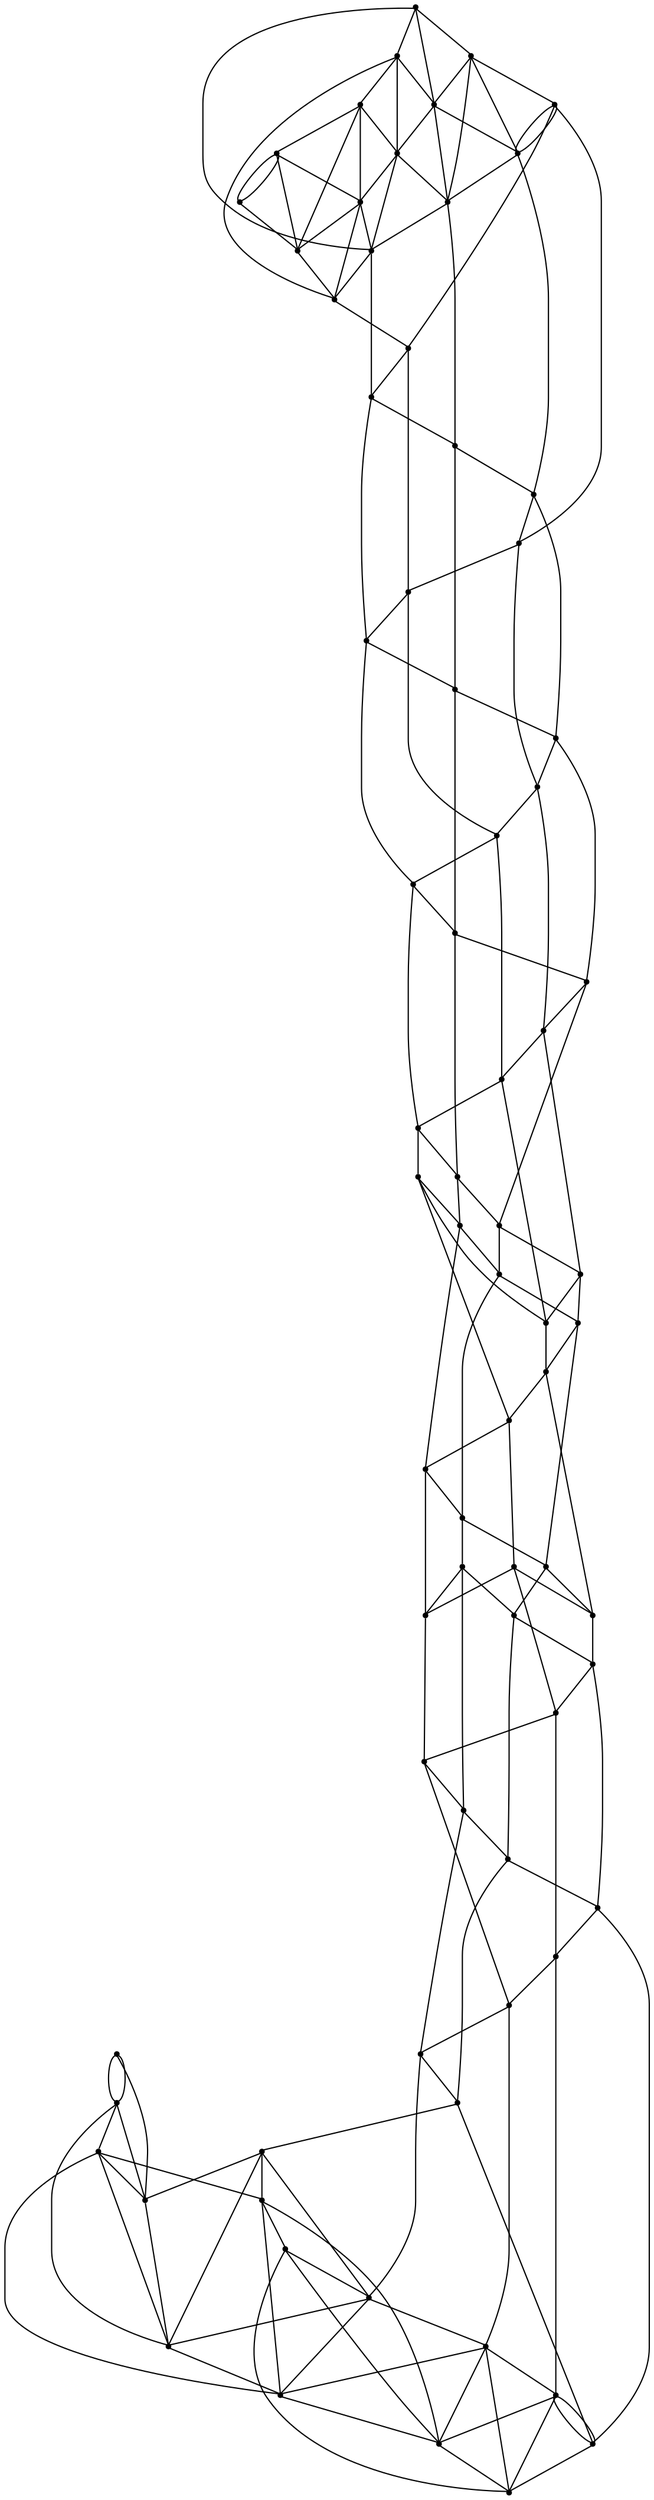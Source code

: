 graph {
  node [shape=point,comment="{\"directed\":false,\"doi\":\"10.1007/978-3-540-31843-9_36\",\"figure\":\"6 (2)\"}"]

  v0 [pos="1383.7574309593024,2004.2999649047856"]
  v1 [pos="1383.7574309593024,2076.300086975098"]
  v2 [pos="1383.7574309593024,2148.2999547322597"]
  v3 [pos="1383.7574309593024,2220.550066630046"]
  v4 [pos="1383.7574309593024,2292.549966176351"]
  v5 [pos="1311.7440406976743,2220.550066630046"]
  v6 [pos="1311.7440406976743,2292.5499661763515"]
  v7 [pos="1311.7440406976743,2148.2999547322597"]
  v8 [pos="1311.7440406976743,2076.3000869750977"]
  v9 [pos="1311.7440406976743,2004.2999649047856"]
  v10 [pos="1239.7306504360465,2220.550066630046"]
  v11 [pos="1239.7306504360465,2292.5499661763515"]
  v12 [pos="1239.7306504360465,2148.2999547322597"]
  v13 [pos="1239.7306504360465,2076.300086975098"]
  v14 [pos="1239.7306504360465,2004.2999649047856"]
  v15 [pos="1167.7172283793604,2220.550066630046"]
  v16 [pos="1167.7172283793604,2292.5499661763515"]
  v17 [pos="1167.7172283793604,2148.2999547322597"]
  v18 [pos="1167.7172283793604,2076.300086975098"]
  v19 [pos="1167.7172283793604,2004.2999649047856"]
  v20 [pos="1095.7038381177324,2220.550066630046"]
  v21 [pos="1095.7038381177324,2292.549966176351"]
  v22 [pos="1095.7038381177324,2148.2999547322597"]
  v23 [pos="1095.7038381177324,2076.300086975098"]
  v24 [pos="1095.7038381177324,2004.2999649047856"]
  v25 [pos="1023.6904160610464,2220.550066630046"]
  v26 [pos="1023.6904160610466,2292.5499661763515"]
  v27 [pos="1023.6904160610466,2148.2999547322597"]
  v28 [pos="1023.6904160610466,2076.300086975098"]
  v29 [pos="1023.6904160610466,2004.2999649047856"]
  v30 [pos="951.4269894622093,2004.2999649047856"]
  v31 [pos="951.4269894622093,2220.550066630046"]
  v32 [pos="951.4269894622093,2292.549966176351"]
  v33 [pos="951.4269894622092,2148.2999547322597"]
  v34 [pos="951.4269894622092,2076.300086975098"]
  v35 [pos="879.4135833030523,2220.550066630046"]
  v36 [pos="879.4135833030523,2292.549966176351"]
  v37 [pos="879.4135833030523,2148.2999547322597"]
  v38 [pos="879.4135833030523,2076.300086975098"]
  v39 [pos="879.4135833030523,2004.2999649047852"]
  v40 [pos="807.4001930414242,2004.2999649047856"]
  v41 [pos="807.4001930414242,2220.550066630046"]
  v42 [pos="807.4001930414242,2292.5499661763515"]
  v43 [pos="807.4001930414245,2148.2999547322597"]
  v44 [pos="807.4001930414244,2076.300086975098"]
  v45 [pos="735.136734647529,2220.550066630046"]
  v46 [pos="735.1367346475291,2292.5499661763515"]
  v47 [pos="735.136734647529,2148.2999547322597"]
  v48 [pos="735.1367346475291,2076.300086975098"]
  v49 [pos="735.136734647529,2004.2999649047856"]
  v50 [pos="663.1233443859011,2220.550066630046"]
  v51 [pos="663.1233443859012,2292.5499661763515"]
  v52 [pos="663.1233443859011,2148.2999547322597"]
  v53 [pos="663.1233443859012,2076.300086975098"]
  v54 [pos="663.1233443859012,2004.2999649047856"]
  v55 [pos="591.1099382267441,2220.550066630046"]
  v56 [pos="591.1099382267441,2292.5499661763515"]
  v57 [pos="591.1099382267441,2148.2999547322597"]
  v58 [pos="591.1099382267441,2076.300086975098"]
  v59 [pos="591.1099382267441,2004.2999649047852"]
  v60 [pos="519.0965559138808,2220.550066630046"]
  v61 [pos="519.0965559138808,2292.549966176351"]
  v62 [pos="519.0965559138808,2148.2999547322597"]
  v63 [pos="519.0965559138808,2076.300086975098"]
  v64 [pos="519.0965559138808,2004.2999649047856"]
  v65 [pos="447.0831656522529,2220.550066630046"]
  v66 [pos="447.0831656522529,2292.5499661763515"]
  v67 [pos="447.0831656522529,2148.2999547322597"]
  v68 [pos="447.0831656522529,2076.3000869750977"]
  v69 [pos="447.0831656522529,2004.2999649047856"]
  v70 [pos="375.06976744186045,2220.550066630046"]
  v71 [pos="375.06976744186045,2292.5499661763515"]
  v72 [pos="375.06976744186045,2148.2999547322597"]
  v73 [pos="375.06976744186045,2076.300086975098"]
  v74 [pos="375.06976744186045,2004.2999649047852"]

  v0 -- v1 [id="-1",pos="1383.7574309593024,2004.2999649047856 1358.252707122093,1978.9584223429365 1358.252707122093,1978.9584223429365 1358.252707122093,1978.9584223429365 1353.3350290697674,1974.0374628702803 1345.3460755813953,1974.0374628702803 1340.4243277616279,1978.9584223429365 1335.5025799418604,1983.8791275024419 1335.5025799418604,1991.8665949503584 1340.4243277616279,1996.7832310994472 1353.1600290697675,2009.5166905721035 1353.1600290697675,2009.5166905721035 1353.1600290697675,2009.5166905721035 1414.2922601744185,2071.362597147624 1414.2922601744185,2071.362597147624 1414.2922601744185,2071.362597147624 1427.027961482558,2084.0958023071294 1427.027961482558,2084.0958023071294 1427.027961482558,2084.0958023071294 1431.9497093023256,2089.0167617797856 1431.9497093023256,2097.004229227702 1427.027961482558,2101.9249343872075 1422.1062136627907,2106.841824849447 1414.1172601744186,2106.841824849447 1409.199582122093,2101.9249343872075 1383.7574309593024,2076.300086975098 1383.7574309593024,2076.300086975098 1383.7574309593024,2076.300086975098"]
  v71 -- v66 [id="-2",pos="375.06976744186045,2292.5499661763515 447.0831656522529,2292.5499661763515 447.0831656522529,2292.5499661763515 447.0831656522529,2292.5499661763515"]
  v56 -- v51 [id="-3",pos="591.1099382267441,2292.5499661763515 663.1233443859012,2292.5499661763515 663.1233443859012,2292.5499661763515 663.1233443859012,2292.5499661763515"]
  v51 -- v46 [id="-4",pos="663.1233443859012,2292.5499661763515 735.1367346475291,2292.5499661763515 735.1367346475291,2292.5499661763515 735.1367346475291,2292.5499661763515"]
  v46 -- v42 [id="-5",pos="735.1367346475291,2292.5499661763515 807.4001930414242,2292.5499661763515 807.4001930414242,2292.5499661763515 807.4001930414242,2292.5499661763515"]
  v42 -- v36 [id="-6",pos="807.4001930414242,2292.5499661763515 879.4135833030523,2292.549966176351 879.4135833030523,2292.549966176351 879.4135833030523,2292.549966176351"]
  v36 -- v32 [id="-7",pos="879.4135833030523,2292.549966176351 951.4269894622093,2292.549966176351 951.4269894622093,2292.549966176351 951.4269894622093,2292.549966176351"]
  v32 -- v26 [id="-8",pos="951.4269894622093,2292.549966176351 1023.6904160610466,2292.5499661763515 1023.6904160610466,2292.5499661763515 1023.6904160610466,2292.5499661763515"]
  v26 -- v21 [id="-9",pos="1023.6904160610466,2292.5499661763515 1095.7038381177324,2292.549966176351 1095.7038381177324,2292.549966176351 1095.7038381177324,2292.549966176351"]
  v21 -- v16 [id="-10",pos="1095.7038381177324,2292.549966176351 1167.7172283793604,2292.5499661763515 1167.7172283793604,2292.5499661763515 1167.7172283793604,2292.5499661763515"]
  v16 -- v11 [id="-11",pos="1167.7172283793604,2292.5499661763515 1239.7306504360465,2292.5499661763515 1239.7306504360465,2292.5499661763515 1239.7306504360465,2292.5499661763515"]
  v11 -- v6 [id="-12",pos="1239.7306504360465,2292.5499661763515 1311.7440406976743,2292.5499661763515 1311.7440406976743,2292.5499661763515 1311.7440406976743,2292.5499661763515"]
  v6 -- v4 [id="-13",pos="1311.7440406976743,2292.5499661763515 1383.7574309593024,2292.549966176351 1383.7574309593024,2292.549966176351 1383.7574309593024,2292.549966176351"]
  v70 -- v71 [id="-14",pos="375.06976744186045,2220.550066630046 349.62752089389534,2195.050086975098 349.62752089389534,2195.050086975098 349.62752089389534,2195.050086975098 344.70993822674416,2190.133323669434 336.72095294331393,2190.133323669434 331.7992051235465,2195.050086975098 326.87745730377907,2199.9707921346035 326.87745730377907,2207.95825958252 331.7992051235465,2212.8792190551762 344.53490643168607,2225.6124242146816 344.53490643168607,2225.6124242146816 344.53490643168607,2225.6124242146816 405.6671375363372,2287.458330790202 405.6671375363372,2287.458330790202 405.6671375363372,2287.458330790202 418.4028388444767,2300.191663106283 418.4028388444767,2300.191663106283 418.4028388444767,2300.191663106283 423.3245866642442,2305.108426411947 423.3245866642442,2313.0958938598637 418.4028388444767,2318.016599019369 413.4810910247093,2322.9375584920253 405.4921057412791,2322.9375584920253 400.5745230741279,2318.016599019369 375.06976744186045,2292.5499661763515 375.06976744186045,2292.5499661763515 375.06976744186045,2292.5499661763515"]
  v70 -- v66 [id="-15",pos="375.06976744186045,2220.550066630046 447.0831656522529,2292.5499661763515 447.0831656522529,2292.5499661763515 447.0831656522529,2292.5499661763515"]
  v31 -- v25 [id="-16",pos="951.4269894622093,2220.550066630046 1023.6904160610464,2220.550066630046 1023.6904160610464,2220.550066630046 1023.6904160610464,2220.550066630046"]
  v25 -- v20 [id="-17",pos="1023.6904160610464,2220.550066630046 1095.7038381177324,2220.550066630046 1095.7038381177324,2220.550066630046 1095.7038381177324,2220.550066630046"]
  v20 -- v15 [id="-18",pos="1095.7038381177324,2220.550066630046 1167.7172283793604,2220.550066630046 1167.7172283793604,2220.550066630046 1167.7172283793604,2220.550066630046"]
  v15 -- v10 [id="-19",pos="1167.7172283793604,2220.550066630046 1239.7306504360465,2220.550066630046 1239.7306504360465,2220.550066630046 1239.7306504360465,2220.550066630046"]
  v10 -- v5 [id="-20",pos="1239.7306504360465,2220.550066630046 1311.7440406976743,2220.550066630046 1311.7440406976743,2220.550066630046 1311.7440406976743,2220.550066630046"]
  v5 -- v3 [id="-21",pos="1311.7440406976743,2220.550066630046 1383.7574309593024,2220.550066630046 1383.7574309593024,2220.550066630046 1383.7574309593024,2220.550066630046"]
  v72 -- v66 [id="-22",pos="375.06976744186045,2148.2999547322597 349.62752089389534,2123.020718892416 349.62752089389534,2123.020718892416 349.62752089389534,2123.020718892416 344.70993822674416,2118.1000137329106 336.72095294331393,2118.1000137329106 331.7992051235465,2123.020718892416 326.87745730377907,2127.941678365072 326.87745730377907,2135.9291458129887 331.7992051235465,2140.845781962077 344.53490643168607,2153.5792414347334 344.53490643168607,2153.5792414347334 344.53490643168607,2153.5792414347334 477.7096838662791,2287.458330790202 477.7096838662791,2287.458330790202 477.7096838662791,2287.458330790202 490.4495503270349,2300.191663106283 490.4495503270349,2300.191663106283 490.4495503270349,2300.191663106283 495.367132994186,2305.108426411947 495.367132994186,2313.0958938598637 490.4495503270349,2318.016599019369 485.52780250726744,2322.9375584920253 477.5388172238372,2322.9375584920253 472.61706940406975,2318.016599019369 447.0831656522529,2292.5499661763515 447.0831656522529,2292.5499661763515 447.0831656522529,2292.5499661763515"]
  v72 -- v65 [id="-23",pos="375.06976744186045,2148.2999547322597 447.0831656522529,2220.550066630046 447.0831656522529,2220.550066630046 447.0831656522529,2220.550066630046"]
  v37 -- v33 [id="-24",pos="879.4135833030523,2148.2999547322597 951.4269894622092,2148.2999547322597 951.4269894622092,2148.2999547322597 951.4269894622092,2148.2999547322597"]
  v33 -- v27 [id="-25",pos="951.4269894622092,2148.2999547322597 1023.6904160610466,2148.2999547322597 1023.6904160610466,2148.2999547322597 1023.6904160610466,2148.2999547322597"]
  v27 -- v22 [id="-26",pos="1023.6904160610466,2148.2999547322597 1095.7038381177324,2148.2999547322597 1095.7038381177324,2148.2999547322597 1095.7038381177324,2148.2999547322597"]
  v22 -- v17 [id="-27",pos="1095.7038381177324,2148.2999547322597 1167.7172283793604,2148.2999547322597 1167.7172283793604,2148.2999547322597 1167.7172283793604,2148.2999547322597"]
  v17 -- v12 [id="-28",pos="1167.7172283793604,2148.2999547322597 1239.7306504360465,2148.2999547322597 1239.7306504360465,2148.2999547322597 1239.7306504360465,2148.2999547322597"]
  v12 -- v7 [id="-29",pos="1239.7306504360465,2148.2999547322597 1311.7440406976743,2148.2999547322597 1311.7440406976743,2148.2999547322597 1311.7440406976743,2148.2999547322597"]
  v7 -- v2 [id="-30",pos="1311.7440406976743,2148.2999547322597 1383.7574309593024,2148.2999547322597 1383.7574309593024,2148.2999547322597 1383.7574309593024,2148.2999547322597"]
  v73 -- v61 [id="-31",pos="375.06976744186045,2076.300086975098 349.62752089389534,2050.9875361124678 349.62752089389534,2050.9875361124678 349.62752089389534,2050.9875361124678 344.70993822674416,2046.0708999633794 336.72095294331393,2046.0708999633794 331.7992051235465,2050.9875361124678 326.87745730377907,2055.908241271973 326.87745730377907,2063.895963033041 331.7992051235465,2068.816668192546 344.53490643168607,2081.5498733520512 344.53490643168607,2081.5498733520512 344.53490643168607,2081.5498733520512 549.7564589389535,2287.458330790202 549.7564589389535,2287.458330790202 549.7564589389535,2287.458330790202 562.492160247093,2300.191663106283 562.492160247093,2300.191663106283 562.492160247093,2300.191663106283 567.4139080668605,2305.108426411947 567.4139080668605,2313.0958938598637 562.492160247093,2318.016599019369 557.5704124273256,2322.9375584920253 549.5813953488372,2322.9375584920253 544.6638444767442,2318.016599019369 519.0965559138808,2292.549966176351 519.0965559138808,2292.549966176351 519.0965559138808,2292.549966176351"]
  v73 -- v67 [id="-32",pos="375.06976744186045,2076.300086975098 447.0831656522529,2148.2999547322597 447.0831656522529,2148.2999547322597 447.0831656522529,2148.2999547322597"]
  v38 -- v34 [id="-33",pos="879.4135833030523,2076.300086975098 951.4269894622092,2076.300086975098 951.4269894622092,2076.300086975098 951.4269894622092,2076.300086975098"]
  v34 -- v28 [id="-34",pos="951.4269894622092,2076.300086975098 1023.6904160610466,2076.300086975098 1023.6904160610466,2076.300086975098 1023.6904160610466,2076.300086975098"]
  v28 -- v23 [id="-35",pos="1023.6904160610466,2076.300086975098 1095.7038381177324,2076.300086975098 1095.7038381177324,2076.300086975098 1095.7038381177324,2076.300086975098"]
  v23 -- v18 [id="-36",pos="1095.7038381177324,2076.300086975098 1167.7172283793604,2076.300086975098 1167.7172283793604,2076.300086975098 1167.7172283793604,2076.300086975098"]
  v18 -- v13 [id="-37",pos="1167.7172283793604,2076.300086975098 1239.7306504360465,2076.300086975098 1239.7306504360465,2076.300086975098 1239.7306504360465,2076.300086975098"]
  v13 -- v8 [id="-38",pos="1239.7306504360465,2076.300086975098 1311.7440406976743,2076.3000869750977 1311.7440406976743,2076.3000869750977 1311.7440406976743,2076.3000869750977"]
  v8 -- v1 [id="-39",pos="1311.7440406976743,2076.3000869750977 1383.7574309593024,2076.300086975098 1383.7574309593024,2076.300086975098 1383.7574309593024,2076.300086975098"]
  v74 -- v68 [id="-40",pos="375.06976744186045,2004.2999649047852 447.0831656522529,2076.3000869750977 447.0831656522529,2076.3000869750977 447.0831656522529,2076.3000869750977"]
  v68 -- v62 [id="-41",pos="447.0831656522529,2076.3000869750977 519.0965559138808,2148.2999547322597 519.0965559138808,2148.2999547322597 519.0965559138808,2148.2999547322597"]
  v74 -- v60 [id="-42",pos="375.06976744186045,2004.2999649047852 349.62752089389534,1978.9584223429365 349.62752089389534,1978.9584223429365 349.62752089389534,1978.9584223429365 344.70993822674416,1974.0374628702803 336.72095294331393,1974.0374628702803 331.7992051235465,1978.9584223429365 326.87745730377907,1983.8791275024419 326.87745730377907,1991.8665949503584 331.7992051235465,1996.7832310994472 344.53490643168607,2009.5166905721035 344.53490643168607,2009.5166905721035 344.53490643168607,2009.5166905721035 549.7564589389535,2215.4250208536787 549.7564589389535,2215.4250208536787 549.7564589389535,2215.4250208536787 562.492160247093,2228.1583531697597 562.492160247093,2228.1583531697597 562.492160247093,2228.1583531697597 567.4139080668605,2233.0791854858403 567.4139080668605,2241.066652933757 562.492160247093,2245.987485249838 557.5704124273256,2250.9041213989262 549.5813953488372,2250.9041213989262 544.6638444767442,2245.987485249838 519.0965559138808,2220.550066630046 519.0965559138808,2220.550066630046 519.0965559138808,2220.550066630046"]
  v74 -- v69 [id="-43",pos="375.06976744186045,2004.2999649047852 447.0831656522529,2004.2999649047856 447.0831656522529,2004.2999649047856 447.0831656522529,2004.2999649047856"]
  v29 -- v24 [id="-44",pos="1023.6904160610466,2004.2999649047856 1095.7038381177324,2004.2999649047856 1095.7038381177324,2004.2999649047856 1095.7038381177324,2004.2999649047856"]
  v24 -- v19 [id="-45",pos="1095.7038381177324,2004.2999649047856 1167.7172283793604,2004.2999649047856 1167.7172283793604,2004.2999649047856 1167.7172283793604,2004.2999649047856"]
  v19 -- v14 [id="-46",pos="1167.7172283793604,2004.2999649047856 1239.7306504360465,2004.2999649047856 1239.7306504360465,2004.2999649047856 1239.7306504360465,2004.2999649047856"]
  v14 -- v9 [id="-47",pos="1239.7306504360465,2004.2999649047856 1311.7440406976743,2004.2999649047856 1311.7440406976743,2004.2999649047856 1311.7440406976743,2004.2999649047856"]
  v9 -- v0 [id="-48",pos="1311.7440406976743,2004.2999649047856 1383.7574309593024,2004.2999649047856 1383.7574309593024,2004.2999649047856 1383.7574309593024,2004.2999649047856"]
  v74 -- v73 [id="-49",pos="375.06976744186045,2004.2999649047852 375.06976744186045,2076.300086975098 375.06976744186045,2076.300086975098 375.06976744186045,2076.300086975098"]
  v73 -- v72 [id="-50",pos="375.06976744186045,2076.300086975098 375.06976744186045,2148.2999547322597 375.06976744186045,2148.2999547322597 375.06976744186045,2148.2999547322597"]
  v72 -- v70 [id="-51",pos="375.06976744186045,2148.2999547322597 375.06976744186045,2220.550066630046 375.06976744186045,2220.550066630046 375.06976744186045,2220.550066630046"]
  v70 -- v71 [id="-52",pos="375.06976744186045,2220.550066630046 375.06976744186045,2292.5499661763515 375.06976744186045,2292.5499661763515 375.06976744186045,2292.5499661763515"]
  v66 -- v61 [id="-53",pos="447.0831656522529,2292.5499661763515 519.0965559138808,2292.549966176351 519.0965559138808,2292.549966176351 519.0965559138808,2292.549966176351"]
  v55 -- v50 [id="-54",pos="591.1099382267441,2220.550066630046 663.1233443859011,2220.550066630046 663.1233443859011,2220.550066630046 663.1233443859011,2220.550066630046"]
  v67 -- v62 [id="-55",pos="447.0831656522529,2148.2999547322597 519.0965559138808,2148.2999547322597 519.0965559138808,2148.2999547322597 519.0965559138808,2148.2999547322597"]
  v68 -- v63 [id="-56",pos="447.0831656522529,2076.3000869750977 519.0965559138808,2076.300086975098 519.0965559138808,2076.300086975098 519.0965559138808,2076.300086975098"]
  v50 -- v45 [id="-57",pos="663.1233443859011,2220.550066630046 735.136734647529,2220.550066630046 735.136734647529,2220.550066630046 735.136734647529,2220.550066630046"]
  v43 -- v37 [id="-58",pos="807.4001930414245,2148.2999547322597 879.4135833030523,2148.2999547322597 879.4135833030523,2148.2999547322597 879.4135833030523,2148.2999547322597"]
  v69 -- v62 [id="-59",pos="447.0831656522529,2004.2999649047856 421.6742641715116,1978.9584223429365 421.6742641715116,1978.9584223429365 421.6742641715116,1978.9584223429365 416.7525163517442,1974.0374628702803 408.76353106831397,1974.0374628702803 403.8459484011628,1978.9584223429365 398.9242005813953,1983.8791275024419 398.9242005813953,1991.8665949503584 403.8459484011628,1996.7832310994472 416.5816497093023,2009.5166905721035 416.5816497093023,2009.5166905721035 416.5816497093023,2009.5166905721035 549.7564589389535,2143.395779927572 549.7564589389535,2143.395779927572 549.7564589389535,2143.395779927572 562.492160247093,2156.1292394002285 562.492160247093,2156.1292394002285 562.492160247093,2156.1292394002285 567.4139080668605,2161.045875549317 567.4139080668605,2169.0333429972334 562.492160247093,2173.9541753133144 557.5704124273256,2178.875007629395 549.5813953488372,2178.875007629395 544.6638444767442,2173.9541753133144 519.0965559138808,2148.2999547322597 519.0965559138808,2148.2999547322597 519.0965559138808,2148.2999547322597"]
  v67 -- v65 [id="-60",pos="447.0831656522529,2148.2999547322597 447.0831656522529,2220.550066630046 447.0831656522529,2220.550066630046 447.0831656522529,2220.550066630046"]
  v57 -- v52 [id="-61",pos="591.1099382267441,2148.2999547322597 663.1233443859011,2148.2999547322597 663.1233443859011,2148.2999547322597 663.1233443859011,2148.2999547322597"]
  v44 -- v38 [id="-62",pos="807.4001930414244,2076.300086975098 879.4135833030523,2076.300086975098 879.4135833030523,2076.300086975098 879.4135833030523,2076.300086975098"]
  v30 -- v29 [id="-63",pos="951.4269894622093,2004.2999649047856 1023.6904160610466,2004.2999649047856 1023.6904160610466,2004.2999649047856 1023.6904160610466,2004.2999649047856"]
  v62 -- v57 [id="-64",pos="519.0965559138808,2148.2999547322597 591.1099382267441,2148.2999547322597 591.1099382267441,2148.2999547322597 591.1099382267441,2148.2999547322597"]
  v63 -- v64 [id="-65",pos="519.0965559138808,2076.300086975098 544.6638444767442,2101.9249343872075 544.6638444767442,2101.9249343872075 544.6638444767442,2101.9249343872075 549.5813953488372,2106.841824849447 557.5704124273256,2106.841824849447 562.492160247093,2101.9249343872075 567.4139080668605,2097.004229227702 567.4139080668605,2089.0167617797856 562.492160247093,2084.0958023071294 549.7564589389535,2071.362597147624 549.7564589389535,2071.362597147624 549.7564589389535,2071.362597147624 488.6242278343023,2009.5166905721035 488.6242278343023,2009.5166905721035 488.6242278343023,2009.5166905721035 475.88852652616276,1996.7832310994472 475.88852652616276,1996.7832310994472 475.88852652616276,1996.7832310994472 470.96677870639536,1991.8665949503584 470.96677870639536,1983.8791275024419 475.88852652616276,1978.9584223429365 480.8102743459302,1974.0374628702803 488.79925962936045,1974.0374628702803 493.71684229651163,1978.9584223429365 519.0965559138808,2004.2999649047856 519.0965559138808,2004.2999649047856 519.0965559138808,2004.2999649047856"]
  v64 -- v56 [id="-66",pos="519.0965559138808,2004.2999649047856 573.131613372093,2058.3582941691084 573.131613372093,2058.3582941691084 573.131613372093,2058.3582941691084 575.4986918604651,2060.7208633422856 576.8281068313953,2063.929278055827 576.8281068313953,2067.2709528605146 576.8281068313953,2134.0833409627285 576.8281068313953,2134.0833409627285 576.8281068313953,2134.0833409627285 576.8239734738372,2310.55835723877 576.8239734738372,2310.55835723877 576.8239734738372,2310.55835723877 576.8239734738372,2328.566652933757 576.8239734738372,2328.566652933757 576.8239734738372,2328.566652933757 576.8239734738372,2332.5416946411137 580.0537154796511,2335.7708358764653 584.0294967296511,2335.7708358764653 588.009347747093,2335.7708358764653 591.2349563953488,2332.5416946411137 591.2349563953488,2328.566652933757 591.1099382267441,2292.5499661763515 591.1099382267441,2292.5499661763515 591.1099382267441,2292.5499661763515"]
  v54 -- v49 [id="-67",pos="663.1233443859012,2004.2999649047856 735.136734647529,2004.2999649047856 735.136734647529,2004.2999649047856 735.136734647529,2004.2999649047856"]
  v62 -- v60 [id="-68",pos="519.0965559138808,2148.2999547322597 519.0965559138808,2220.550066630046 519.0965559138808,2220.550066630046 519.0965559138808,2220.550066630046"]
  v58 -- v53 [id="-69",pos="591.1099382267441,2076.300086975098 663.1233443859012,2076.300086975098 663.1233443859012,2076.300086975098 663.1233443859012,2076.300086975098"]
  v49 -- v40 [id="-70",pos="735.136734647529,2004.2999649047856 807.4001930414242,2004.2999649047856 807.4001930414242,2004.2999649047856 807.4001930414242,2004.2999649047856"]
  v60 -- v61 [id="-71",pos="519.0965559138808,2220.550066630046 519.0965559138808,2292.549966176351 519.0965559138808,2292.549966176351 519.0965559138808,2292.549966176351"]
  v63 -- v62 [id="-72",pos="519.0965559138808,2076.300086975098 519.0965559138808,2148.2999547322597 519.0965559138808,2148.2999547322597 519.0965559138808,2148.2999547322597"]
  v69 -- v63 [id="-73",pos="447.0831656522529,2004.2999649047856 519.0965559138808,2076.300086975098 519.0965559138808,2076.300086975098 519.0965559138808,2076.300086975098"]
  v65 -- v66 [id="-74",pos="447.0831656522529,2220.550066630046 447.0831656522529,2292.5499661763515 447.0831656522529,2292.5499661763515 447.0831656522529,2292.5499661763515"]
  v64 -- v63 [id="-75",pos="519.0965559138808,2004.2999649047856 519.0965559138808,2076.300086975098 519.0965559138808,2076.300086975098 519.0965559138808,2076.300086975098"]
  v56 -- v55 [id="-76",pos="591.1099382267441,2292.5499661763515 591.1099382267441,2220.550066630046 591.1099382267441,2220.550066630046 591.1099382267441,2220.550066630046"]
  v55 -- v57 [id="-77",pos="591.1099382267441,2220.550066630046 591.1099382267441,2148.2999547322597 591.1099382267441,2148.2999547322597 591.1099382267441,2148.2999547322597"]
  v57 -- v58 [id="-78",pos="591.1099382267441,2148.2999547322597 591.1099382267441,2076.300086975098 591.1099382267441,2076.300086975098 591.1099382267441,2076.300086975098"]
  v58 -- v59 [id="-79",pos="591.1099382267441,2076.300086975098 591.1099382267441,2004.2999649047852 591.1099382267441,2004.2999649047852 591.1099382267441,2004.2999649047852"]
  v40 -- v39 [id="-80",pos="807.4001930414242,2004.2999649047856 879.4135833030523,2004.2999649047852 879.4135833030523,2004.2999649047852 879.4135833030523,2004.2999649047852"]
  v59 -- v51 [id="-81",pos="591.1099382267441,2004.2999649047852 591.2349563953488,1968.408241271973 591.2349563953488,1968.408241271973 591.2349563953488,1968.408241271973 591.2349563953488,1958.47095489502 599.3031431686046,1950.4000727335615 609.2466660610465,1950.4000727335615 619.1901889534884,1950.4000727335615 627.2583757267441,1958.47095489502 627.2583757267441,1968.408241271973 627.2583757267441,1986.4166641235356 627.2583757267441,1986.4166641235356 627.2583757267441,1986.4166641235356 627.2583757267441,2310.55835723877 627.2583757267441,2310.55835723877 627.2583757267441,2310.55835723877 627.2583757267441,2328.566652933757 627.2583757267441,2328.566652933757 627.2583757267441,2328.566652933757 627.2583757267441,2338.5041936238613 635.3264989098838,2346.574948628744 645.2700218023256,2346.574948628744 655.209347747093,2346.574948628744 663.2817314680233,2338.5041936238613 663.2817314680233,2328.566652933757 663.1233443859012,2292.5499661763515 663.1233443859012,2292.5499661763515 663.1233443859012,2292.5499661763515"]
  v51 -- v50 [id="-84",pos="663.1233443859012,2292.5499661763515 663.1233443859011,2220.550066630046 663.1233443859011,2220.550066630046 663.1233443859011,2220.550066630046"]
  v50 -- v52 [id="-85",pos="663.1233443859011,2220.550066630046 663.1233443859011,2148.2999547322597 663.1233443859011,2148.2999547322597 663.1233443859011,2148.2999547322597"]
  v52 -- v53 [id="-86",pos="663.1233443859011,2148.2999547322597 663.1233443859012,2076.300086975098 663.1233443859012,2076.300086975098 663.1233443859012,2076.300086975098"]
  v53 -- v54 [id="-87",pos="663.1233443859012,2076.300086975098 663.1233443859012,2004.2999649047856 663.1233443859012,2004.2999649047856 663.1233443859012,2004.2999649047856"]
  v54 -- v46 [id="-88",pos="663.1233443859012,2004.2999649047856 663.2817314680233,1968.408241271973 663.2817314680233,1968.408241271973 663.2817314680233,1968.408241271973 663.2817314680233,1958.47095489502 671.3498546511628,1950.4000727335615 681.2892441860465,1950.4000727335615 691.2327670784883,1950.4000727335615 699.3008902616278,1958.47095489502 699.3008902616278,1968.408241271973 699.3008902616278,1986.4166641235356 699.3008902616278,1986.4166641235356 699.3008902616278,1986.4166641235356 699.3008902616278,2310.55835723877 699.3008902616278,2310.55835723877 699.3008902616278,2310.55835723877 699.3008902616278,2328.566652933757 699.3008902616278,2328.566652933757 699.3008902616278,2328.566652933757 699.3008902616278,2338.5041936238613 707.3690770348837,2346.574948628744 717.3125999273256,2346.574948628744 727.2561228197675,2346.574948628744 735.3243095930233,2338.5041936238613 735.3243095930233,2328.566652933757 735.1367346475291,2292.5499661763515 735.1367346475291,2292.5499661763515 735.1367346475291,2292.5499661763515"]
  v46 -- v45 [id="-91",pos="735.1367346475291,2292.5499661763515 735.136734647529,2220.550066630046 735.136734647529,2220.550066630046 735.136734647529,2220.550066630046"]
  v45 -- v47 [id="-92",pos="735.136734647529,2220.550066630046 735.136734647529,2148.2999547322597 735.136734647529,2148.2999547322597 735.136734647529,2148.2999547322597"]
  v47 -- v48 [id="-93",pos="735.136734647529,2148.2999547322597 735.1367346475291,2076.300086975098 735.1367346475291,2076.300086975098 735.1367346475291,2076.300086975098"]
  v48 -- v49 [id="-94",pos="735.1367346475291,2076.300086975098 735.136734647529,2004.2999649047856 735.136734647529,2004.2999649047856 735.136734647529,2004.2999649047856"]
  v49 -- v42 [id="-95",pos="735.136734647529,2004.2999649047856 735.3243095930233,1968.408241271973 735.3243095930233,1968.408241271973 735.3243095930233,1968.408241271973 735.3243095930233,1958.47095489502 743.3924327761628,1950.4000727335615 753.3359556686047,1950.4000727335615 763.2794785610465,1950.4000727335615 771.3476653343023,1958.47095489502 771.3476653343023,1968.408241271973 771.3476653343023,1986.4166641235356 771.3476653343023,1986.4166641235356 771.3476653343023,1986.4166641235356 771.3476653343023,2310.55835723877 771.3476653343023,2310.55835723877 771.3476653343023,2310.55835723877 771.3476653343023,2328.566652933757 771.3476653343023,2328.566652933757 771.3476653343023,2328.566652933757 771.3476653343023,2338.5041936238613 779.4157885174418,2346.574948628744 789.3593114098837,2346.574948628744 799.2987009447675,2346.574948628744 807.366824127907,2338.5041936238613 807.366824127907,2328.566652933757 807.4001930414242,2292.5499661763515 807.4001930414242,2292.5499661763515 807.4001930414242,2292.5499661763515"]
  v42 -- v41 [id="-97",pos="807.4001930414242,2292.5499661763515 807.4001930414242,2220.550066630046 807.4001930414242,2220.550066630046 807.4001930414242,2220.550066630046"]
  v41 -- v43 [id="-98",pos="807.4001930414242,2220.550066630046 807.4001930414245,2148.2999547322597 807.4001930414245,2148.2999547322597 807.4001930414245,2148.2999547322597"]
  v43 -- v44 [id="-99",pos="807.4001930414245,2148.2999547322597 807.4001930414244,2076.300086975098 807.4001930414244,2076.300086975098 807.4001930414244,2076.300086975098"]
  v44 -- v40 [id="-100",pos="807.4001930414244,2076.300086975098 807.4001930414242,2004.2999649047856 807.4001930414242,2004.2999649047856 807.4001930414242,2004.2999649047856"]
  v40 -- v36 [id="-106",pos="807.4001930414242,2004.2999649047856 807.3710210755814,1968.408241271973 807.3710210755814,1968.408241271973 807.3710210755814,1968.408241271973 807.3710210755814,1958.47095489502 815.4392078488372,1950.4000727335615 825.3785337936047,1950.4000727335615 835.3220566860465,1950.4000727335615 843.3902434593023,1958.47095489502 843.3902434593023,1968.408241271973 843.3902434593023,1986.4166641235356 843.3902434593023,1986.4166641235356 843.3902434593023,1986.4166641235356 843.3902434593023,2310.55835723877 843.3902434593023,2310.55835723877 843.3902434593023,2310.55835723877 843.3902434593023,2328.566652933757 843.3902434593023,2328.566652933757 843.3902434593023,2328.566652933757 843.3902434593023,2338.5041936238613 851.4583666424419,2346.574948628744 861.4018895348837,2346.574948628744 871.3454124273255,2346.574948628744 879.4135992005814,2338.5041936238613 879.4135992005814,2328.566652933757 879.4135833030523,2292.549966176351 879.4135833030523,2292.549966176351 879.4135833030523,2292.549966176351"]
  v35 -- v37 [id="-107",pos="879.4135833030523,2220.550066630046 879.4135833030523,2148.2999547322597 879.4135833030523,2148.2999547322597 879.4135833030523,2148.2999547322597"]
  v38 -- v39 [id="-108",pos="879.4135833030523,2076.300086975098 879.4135833030523,2004.2999649047852 879.4135833030523,2004.2999649047852 879.4135833030523,2004.2999649047852"]
  v39 -- v32 [id="-109",pos="879.4135833030523,2004.2999649047852 879.4135992005814,1968.408241271973 879.4135992005814,1968.408241271973 879.4135992005814,1968.408241271973 879.4135992005814,1958.47095489502 887.4817223837209,1950.4000727335615 897.4252452761627,1950.4000727335615 907.3687681686047,1950.4000727335615 915.4369549418604,1958.47095489502 915.4369549418604,1968.408241271973 915.4369549418604,1986.4166641235356 915.4369549418604,1986.4166641235356 915.4369549418604,1986.4166641235356 915.4369549418604,2310.55835723877 915.4369549418604,2310.55835723877 915.4369549418604,2310.55835723877 915.4369549418604,2328.566652933757 915.4369549418604,2328.566652933757 915.4369549418604,2328.566652933757 915.4369549418604,2338.5041936238613 923.5051417151162,2346.574948628744 933.4486010174419,2346.574948628744 943.3879905523256,2346.574948628744 951.4561773255814,2338.5041936238613 951.4561773255814,2328.566652933757 951.4269894622093,2292.549966176351 951.4269894622093,2292.549966176351 951.4269894622093,2292.549966176351"]
  v32 -- v31 [id="-111",pos="951.4269894622093,2292.549966176351 951.4269894622093,2220.550066630046 951.4269894622093,2220.550066630046 951.4269894622093,2220.550066630046"]
  v31 -- v33 [id="-112",pos="951.4269894622093,2220.550066630046 951.4269894622092,2148.2999547322597 951.4269894622092,2148.2999547322597 951.4269894622092,2148.2999547322597"]
  v33 -- v34 [id="-113",pos="951.4269894622092,2148.2999547322597 951.4269894622092,2076.300086975098 951.4269894622092,2076.300086975098 951.4269894622092,2076.300086975098"]
  v34 -- v30 [id="-114",pos="951.4269894622092,2076.300086975098 951.4269894622093,2004.2999649047856 951.4269894622093,2004.2999649047856 951.4269894622093,2004.2999649047856"]
  v35 -- v36 [id="-115",pos="879.4135833030523,2220.550066630046 879.4135833030523,2292.549966176351 879.4135833030523,2292.549966176351 879.4135833030523,2292.549966176351"]
  v30 -- v26 [id="-120",pos="951.4269894622093,2004.2999649047856 951.4603106831395,1968.408241271973 951.4603106831395,1968.408241271973 951.4603106831395,1968.408241271973 951.4603106831395,1958.47095489502 959.5284974563954,1950.4000727335615 969.4678234011628,1950.4000727335615 979.4113462936047,1950.4000727335615 987.4795330668604,1958.47095489502 987.4795330668604,1968.408241271973 987.4795330668604,1986.4166641235356 987.4795330668604,1986.4166641235356 987.4795330668604,1986.4166641235356 987.4795330668604,2310.55835723877 987.4795330668604,2310.55835723877 987.4795330668604,2310.55835723877 987.4795330668604,2328.566652933757 987.4795330668604,2328.566652933757 987.4795330668604,2328.566652933757 987.4795330668604,2338.5041936238613 995.5476562499999,2346.574948628744 1005.4911791424419,2346.574948628744 1015.4347020348837,2346.574948628744 1023.5028888081396,2338.5041936238613 1023.5028888081396,2328.566652933757 1023.6904160610466,2292.5499661763515 1023.6904160610466,2292.5499661763515 1023.6904160610466,2292.5499661763515"]
  v25 -- v27 [id="-121",pos="1023.6904160610464,2220.550066630046 1023.6904160610466,2148.2999547322597 1023.6904160610466,2148.2999547322597 1023.6904160610466,2148.2999547322597"]
  v28 -- v29 [id="-122",pos="1023.6904160610466,2076.300086975098 1023.6904160610466,2004.2999649047856 1023.6904160610466,2004.2999649047856 1023.6904160610466,2004.2999649047856"]
  v29 -- v21 [id="-123",pos="1023.6904160610466,2004.2999649047856 1023.5028888081396,1968.408241271973 1023.5028888081396,1968.408241271973 1023.5028888081396,1968.408241271973 1023.5028888081396,1958.47095489502 1031.5710755813952,1950.4000727335615 1041.5145984738372,1950.4000727335615 1051.4580577761628,1950.4000727335615 1059.5262445494186,1958.47095489502 1059.5262445494186,1968.408241271973 1059.5262445494186,1986.4166641235356 1059.5262445494186,1986.4166641235356 1059.5262445494186,1986.4166641235356 1059.5262445494186,2310.55835723877 1059.5262445494186,2310.55835723877 1059.5262445494186,2310.55835723877 1059.5262445494186,2328.566652933757 1059.5262445494186,2328.566652933757 1059.5262445494186,2328.566652933757 1059.5262445494186,2338.5041936238613 1067.594367732558,2346.574948628744 1077.5379542151163,2346.574948628744 1087.47734375,2346.574948628744 1095.5496002906978,2338.5041936238613 1095.5496002906978,2328.566652933757 1095.7038381177324,2292.549966176351 1095.7038381177324,2292.549966176351 1095.7038381177324,2292.549966176351"]
  v21 -- v20 [id="-125",pos="1095.7038381177324,2292.549966176351 1095.7038381177324,2220.550066630046 1095.7038381177324,2220.550066630046 1095.7038381177324,2220.550066630046"]
  v20 -- v22 [id="-126",pos="1095.7038381177324,2220.550066630046 1095.7038381177324,2148.2999547322597 1095.7038381177324,2148.2999547322597 1095.7038381177324,2148.2999547322597"]
  v22 -- v23 [id="-127",pos="1095.7038381177324,2148.2999547322597 1095.7038381177324,2076.300086975098 1095.7038381177324,2076.300086975098 1095.7038381177324,2076.300086975098"]
  v23 -- v24 [id="-128",pos="1095.7038381177324,2076.300086975098 1095.7038381177324,2004.2999649047856 1095.7038381177324,2004.2999649047856 1095.7038381177324,2004.2999649047856"]
  v25 -- v26 [id="-129",pos="1023.6904160610464,2220.550066630046 1023.6904160610466,2292.5499661763515 1023.6904160610466,2292.5499661763515 1023.6904160610466,2292.5499661763515"]
  v24 -- v16 [id="-130",pos="1095.7038381177324,2004.2999649047856 1095.5496002906978,1968.408241271973 1095.5496002906978,1968.408241271973 1095.5496002906978,1968.408241271973 1095.5496002906978,1958.47095489502 1103.6177870639535,1950.4000727335615 1113.5571765988373,1950.4000727335615 1123.5006359011627,1950.4000727335615 1131.5688226744187,1958.47095489502 1131.5688226744187,1968.408241271973 1131.5688226744187,1986.4166641235356 1131.5688226744187,1986.4166641235356 1131.5688226744187,1986.4166641235356 1131.5688226744187,2310.55835723877 1131.5688226744187,2310.55835723877 1131.5688226744187,2310.55835723877 1131.5688226744187,2328.566652933757 1131.5688226744187,2328.566652933757 1131.5688226744187,2328.566652933757 1131.5688226744187,2338.5041936238613 1139.6370094476745,2346.574948628744 1149.58046875,2346.574948628744 1159.524055232558,2346.574948628744 1167.592242005814,2338.5041936238613 1167.592242005814,2328.566652933757 1167.7172283793604,2292.5499661763515 1167.7172283793604,2292.5499661763515 1167.7172283793604,2292.5499661763515"]
  v16 -- v15 [id="-133",pos="1167.7172283793604,2292.5499661763515 1167.7172283793604,2220.550066630046 1167.7172283793604,2220.550066630046 1167.7172283793604,2220.550066630046"]
  v15 -- v17 [id="-134",pos="1167.7172283793604,2220.550066630046 1167.7172283793604,2148.2999547322597 1167.7172283793604,2148.2999547322597 1167.7172283793604,2148.2999547322597"]
  v17 -- v18 [id="-135",pos="1167.7172283793604,2148.2999547322597 1167.7172283793604,2076.300086975098 1167.7172283793604,2076.300086975098 1167.7172283793604,2076.300086975098"]
  v18 -- v19 [id="-136",pos="1167.7172283793604,2076.300086975098 1167.7172283793604,2004.2999649047856 1167.7172283793604,2004.2999649047856 1167.7172283793604,2004.2999649047856"]
  v19 -- v11 [id="-137",pos="1167.7172283793604,2004.2999649047856 1167.592242005814,1968.408241271973 1167.592242005814,1968.408241271973 1167.592242005814,1968.408241271973 1167.592242005814,1964.4333267211919 1170.8177870639536,1961.2083816528325 1174.7976380813952,1961.2083816528325 1178.7734193313954,1961.2083816528325 1182.0031613372093,1964.4333267211919 1182.0031613372093,1968.408241271973 1182.0031613372093,1986.4166641235356 1182.0031613372093,1986.4166641235356 1182.0031613372093,1986.4166641235356 1182.0031613372093,2162.896003723145 1182.0031613372093,2162.896003723145 1182.0031613372093,2162.896003723145 1182.0031613372093,2229.704195658366 1182.0031613372093,2229.704195658366 1182.0031613372093,2229.704195658366 1182.0031613372093,2233.0458704630537 1183.3285065406976,2236.25415802002 1185.6955850290697,2238.616727193197 1239.7306504360465,2292.5499661763515 1239.7306504360465,2292.5499661763515 1239.7306504360465,2292.5499661763515"]
  v11 -- v10 [id="-144",pos="1239.7306504360465,2292.5499661763515 1265.1103561046511,2318.016599019369 1265.1103561046511,2318.016599019369 1265.1103561046511,2318.016599019369 1270.0279069767441,2322.9375584920253 1278.0168604651162,2322.9375584920253 1282.9386082848837,2318.016599019369 1287.8603561046511,2313.0958938598637 1287.8603561046511,2305.108426411947 1282.9386082848837,2300.191663106283 1270.202906976744,2287.458330790202 1270.202906976744,2287.458330790202 1270.202906976744,2287.458330790202 1209.070675872093,2225.6124242146816 1209.070675872093,2225.6124242146816 1209.070675872093,2225.6124242146816 1196.3349745639534,2212.8792190551762 1196.3349745639534,2212.8792190551762 1196.3349745639534,2212.8792190551762 1191.413226744186,2207.95825958252 1191.413226744186,2199.9707921346035 1196.3349745639534,2195.050086975098 1201.256722383721,2190.133323669434 1209.2458030523255,2190.133323669434 1214.1633539244185,2195.050086975098 1239.7306504360465,2220.550066630046 1239.7306504360465,2220.550066630046 1239.7306504360465,2220.550066630046"]
  v10 -- v6 [id="-145",pos="1239.7306504360465,2220.550066630046 1311.7440406976743,2292.5499661763515 1311.7440406976743,2292.5499661763515 1311.7440406976743,2292.5499661763515"]
  v14 -- v3 [id="-146",pos="1239.7306504360465,2004.2999649047856 1214.1633539244185,1978.9584223429365 1214.1633539244185,1978.9584223429365 1214.1633539244185,1978.9584223429365 1209.2458030523255,1974.0374628702803 1201.256722383721,1974.0374628702803 1196.3349745639534,1978.9584223429365 1191.413226744186,1983.8791275024419 1191.413226744186,1991.8665949503584 1196.3349745639534,1996.7832310994472 1209.070675872093,2009.5166905721035 1209.070675872093,2009.5166905721035 1209.070675872093,2009.5166905721035 1414.2922601744185,2215.4250208536787 1414.2922601744185,2215.4250208536787 1414.2922601744185,2215.4250208536787 1427.027961482558,2228.1583531697597 1427.027961482558,2228.1583531697597 1427.027961482558,2228.1583531697597 1431.9497093023256,2233.0791854858403 1431.9497093023256,2241.066652933757 1427.027961482558,2245.987485249838 1422.1062136627907,2250.9041213989262 1414.1172601744186,2250.9041213989262 1409.199582122093,2245.987485249838 1383.7574309593024,2220.550066630046 1383.7574309593024,2220.550066630046 1383.7574309593024,2220.550066630046"]
  v12 -- v5 [id="-147",pos="1239.7306504360465,2148.2999547322597 1311.7440406976743,2220.550066630046 1311.7440406976743,2220.550066630046 1311.7440406976743,2220.550066630046"]
  v14 -- v8 [id="-148",pos="1239.7306504360465,2004.2999649047856 1311.7440406976743,2076.3000869750977 1311.7440406976743,2076.3000869750977 1311.7440406976743,2076.3000869750977"]
  v12 -- v6 [id="-149",pos="1239.7306504360465,2148.2999547322597 1214.1633539244185,2123.020718892416 1214.1633539244185,2123.020718892416 1214.1633539244185,2123.020718892416 1209.2458030523255,2118.1000137329106 1201.256722383721,2118.1000137329106 1196.3349745639534,2123.020718892416 1191.413226744186,2127.941678365072 1191.413226744186,2135.9291458129887 1196.3349745639534,2140.845781962077 1209.070675872093,2153.5792414347334 1209.070675872093,2153.5792414347334 1209.070675872093,2153.5792414347334 1342.2455486918604,2287.458330790202 1342.2455486918604,2287.458330790202 1342.2455486918604,2287.458330790202 1354.98125,2300.191663106283 1354.98125,2300.191663106283 1354.98125,2300.191663106283 1359.9029978197675,2305.108426411947 1359.9029978197675,2313.0958938598637 1354.98125,2318.016599019369 1350.0635719476743,2322.9375584920253 1342.0746184593022,2322.9375584920253 1337.152870639535,2318.016599019369 1311.7440406976743,2292.5499661763515 1311.7440406976743,2292.5499661763515 1311.7440406976743,2292.5499661763515"]
  v5 -- v6 [id="-150",pos="1311.7440406976743,2220.550066630046 1311.7440406976743,2292.5499661763515 1311.7440406976743,2292.5499661763515 1311.7440406976743,2292.5499661763515"]
  v59 -- v54 [id="-151",pos="591.1099382267441,2004.2999649047852 663.1233443859012,2004.2999649047856 663.1233443859012,2004.2999649047856 663.1233443859012,2004.2999649047856"]
  v8 -- v7 [id="-152",pos="1311.7440406976743,2076.3000869750977 1311.7440406976743,2148.2999547322597 1311.7440406976743,2148.2999547322597 1311.7440406976743,2148.2999547322597"]
  v7 -- v5 [id="-153",pos="1311.7440406976743,2148.2999547322597 1311.7440406976743,2220.550066630046 1311.7440406976743,2220.550066630046 1311.7440406976743,2220.550066630046"]
  v0 -- v1 [id="-155",pos="1383.7574309593024,2004.2999649047856 1383.7574309593024,2076.300086975098 1383.7574309593024,2076.300086975098 1383.7574309593024,2076.300086975098"]
  v1 -- v2 [id="-156",pos="1383.7574309593024,2076.300086975098 1383.7574309593024,2148.2999547322597 1383.7574309593024,2148.2999547322597 1383.7574309593024,2148.2999547322597"]
  v2 -- v3 [id="-157",pos="1383.7574309593024,2148.2999547322597 1383.7574309593024,2220.550066630046 1383.7574309593024,2220.550066630046 1383.7574309593024,2220.550066630046"]
  v3 -- v4 [id="-158",pos="1383.7574309593024,2220.550066630046 1383.7574309593024,2292.549966176351 1383.7574309593024,2292.549966176351 1383.7574309593024,2292.549966176351"]
  v4 -- v13 [id="-159",pos="1383.7574309593024,2292.549966176351 1409.199582122093,2318.016599019369 1409.199582122093,2318.016599019369 1409.199582122093,2318.016599019369 1414.1172601744186,2322.9375584920253 1422.1062136627907,2322.9375584920253 1427.027961482558,2318.016599019369 1431.9497093023256,2313.0958938598637 1431.9497093023256,2305.108426411947 1427.027961482558,2300.191663106283 1414.2922601744185,2287.458330790202 1414.2922601744185,2287.458330790202 1414.2922601744185,2287.458330790202 1209.070675872093,2081.5498733520512 1209.070675872093,2081.5498733520512 1209.070675872093,2081.5498733520512 1196.3349745639534,2068.816668192546 1196.3349745639534,2068.816668192546 1196.3349745639534,2068.816668192546 1191.413226744186,2063.895963033041 1191.413226744186,2055.908241271973 1196.3349745639534,2050.9875361124678 1201.256722383721,2046.0708999633794 1209.2458030523255,2046.0708999633794 1214.1633539244185,2050.9875361124678 1239.7306504360465,2076.300086975098 1239.7306504360465,2076.300086975098 1239.7306504360465,2076.300086975098"]
  v61 -- v56 [id="-160",pos="519.0965559138808,2292.549966176351 591.1099382267441,2292.5499661763515 591.1099382267441,2292.5499661763515 591.1099382267441,2292.5499661763515"]
  v12 -- v10 [id="-161",pos="1239.7306504360465,2148.2999547322597 1239.7306504360465,2220.550066630046 1239.7306504360465,2220.550066630046 1239.7306504360465,2220.550066630046"]
  v2 -- v9 [id="-162",pos="1383.7574309593024,2148.2999547322597 1409.199582122093,2173.9541753133144 1409.199582122093,2173.9541753133144 1409.199582122093,2173.9541753133144 1414.1172601744186,2178.875007629395 1422.1062136627907,2178.875007629395 1427.027961482558,2173.9541753133144 1431.9497093023256,2169.0333429972334 1431.9497093023256,2161.045875549317 1427.027961482558,2156.1292394002285 1414.2922601744185,2143.395779927572 1414.2922601744185,2143.395779927572 1414.2922601744185,2143.395779927572 1281.1175145348836,2009.5166905721035 1281.1175145348836,2009.5166905721035 1281.1175145348836,2009.5166905721035 1268.3776162790698,1996.7832310994472 1268.3776162790698,1996.7832310994472 1268.3776162790698,1996.7832310994472 1263.4600654069768,1991.8665949503584 1263.4600654069768,1983.8791275024419 1268.3776162790698,1978.9584223429365 1273.2993640988373,1974.0374628702803 1281.2883175872093,1974.0374628702803 1286.2100654069768,1978.9584223429365 1311.7440406976743,2004.2999649047856 1311.7440406976743,2004.2999649047856 1311.7440406976743,2004.2999649047856"]
  v60 -- v55 [id="-164",pos="519.0965559138808,2220.550066630046 591.1099382267441,2220.550066630046 591.1099382267441,2220.550066630046 591.1099382267441,2220.550066630046"]
  v35 -- v31 [id="-165",pos="879.4135833030523,2220.550066630046 951.4269894622093,2220.550066630046 951.4269894622093,2220.550066630046 951.4269894622093,2220.550066630046"]
  v65 -- v60 [id="-166",pos="447.0831656522529,2220.550066630046 519.0965559138808,2220.550066630046 519.0965559138808,2220.550066630046 519.0965559138808,2220.550066630046"]
  v70 -- v65 [id="-167",pos="375.06976744186045,2220.550066630046 447.0831656522529,2220.550066630046 447.0831656522529,2220.550066630046 447.0831656522529,2220.550066630046"]
  v72 -- v67 [id="-168",pos="375.06976744186045,2148.2999547322597 447.0831656522529,2148.2999547322597 447.0831656522529,2148.2999547322597 447.0831656522529,2148.2999547322597"]
  v65 -- v61 [id="-169",pos="447.0831656522529,2220.550066630046 519.0965559138808,2292.549966176351 519.0965559138808,2292.549966176351 519.0965559138808,2292.549966176351"]
  v73 -- v68 [id="-170",pos="375.06976744186045,2076.300086975098 447.0831656522529,2076.3000869750977 447.0831656522529,2076.3000869750977 447.0831656522529,2076.3000869750977"]
  v67 -- v60 [id="-171",pos="447.0831656522529,2148.2999547322597 519.0965559138808,2220.550066630046 519.0965559138808,2220.550066630046 519.0965559138808,2220.550066630046"]
  v64 -- v59 [id="-172",pos="519.0965559138808,2004.2999649047856 591.1099382267441,2004.2999649047852 591.1099382267441,2004.2999649047852 591.1099382267441,2004.2999649047852"]
  v69 -- v64 [id="-173",pos="447.0831656522529,2004.2999649047856 519.0965559138808,2004.2999649047856 519.0965559138808,2004.2999649047856 519.0965559138808,2004.2999649047856"]
  v68 -- v67 [id="-174",pos="447.0831656522529,2076.3000869750977 447.0831656522529,2148.2999547322597 447.0831656522529,2148.2999547322597 447.0831656522529,2148.2999547322597"]
  v69 -- v68 [id="-175",pos="447.0831656522529,2004.2999649047856 447.0831656522529,2076.3000869750977 447.0831656522529,2076.3000869750977 447.0831656522529,2076.3000869750977"]
  v41 -- v35 [id="-176",pos="807.4001930414242,2220.550066630046 879.4135833030523,2220.550066630046 879.4135833030523,2220.550066630046 879.4135833030523,2220.550066630046"]
  v45 -- v41 [id="-177",pos="735.136734647529,2220.550066630046 807.4001930414242,2220.550066630046 807.4001930414242,2220.550066630046 807.4001930414242,2220.550066630046"]
  v63 -- v58 [id="-178",pos="519.0965559138808,2076.300086975098 591.1099382267441,2076.300086975098 591.1099382267441,2076.300086975098 591.1099382267441,2076.300086975098"]
  v8 -- v2 [id="-179",pos="1311.7440406976743,2076.3000869750977 1383.7574309593024,2148.2999547322597 1383.7574309593024,2148.2999547322597 1383.7574309593024,2148.2999547322597"]
  v47 -- v43 [id="-180",pos="735.136734647529,2148.2999547322597 807.4001930414245,2148.2999547322597 807.4001930414245,2148.2999547322597 807.4001930414245,2148.2999547322597"]
  v52 -- v47 [id="-181",pos="663.1233443859011,2148.2999547322597 735.136734647529,2148.2999547322597 735.136734647529,2148.2999547322597 735.136734647529,2148.2999547322597"]
  v48 -- v44 [id="-182",pos="735.1367346475291,2076.300086975098 807.4001930414244,2076.300086975098 807.4001930414244,2076.300086975098 807.4001930414244,2076.300086975098"]
  v53 -- v48 [id="-183",pos="663.1233443859012,2076.300086975098 735.1367346475291,2076.300086975098 735.1367346475291,2076.300086975098 735.1367346475291,2076.300086975098"]
  v39 -- v30 [id="-184",pos="879.4135833030523,2004.2999649047852 951.4269894622093,2004.2999649047856 951.4269894622093,2004.2999649047856 951.4269894622093,2004.2999649047856"]
  v14 -- v13 [id="-186",pos="1239.7306504360465,2004.2999649047856 1239.7306504360465,2076.300086975098 1239.7306504360465,2076.300086975098 1239.7306504360465,2076.300086975098"]
  v9 -- v1 [id="-187",pos="1311.7440406976743,2004.2999649047856 1383.7574309593024,2076.300086975098 1383.7574309593024,2076.300086975098 1383.7574309593024,2076.300086975098"]
  v10 -- v11 [id="-188",pos="1239.7306504360465,2220.550066630046 1239.7306504360465,2292.5499661763515 1239.7306504360465,2292.5499661763515 1239.7306504360465,2292.5499661763515"]
  v7 -- v3 [id="-189",pos="1311.7440406976743,2148.2999547322597 1383.7574309593024,2220.550066630046 1383.7574309593024,2220.550066630046 1383.7574309593024,2220.550066630046"]
  v13 -- v7 [id="-190",pos="1239.7306504360465,2076.300086975098 1311.7440406976743,2148.2999547322597 1311.7440406976743,2148.2999547322597 1311.7440406976743,2148.2999547322597"]
  v5 -- v4 [id="-191",pos="1311.7440406976743,2220.550066630046 1383.7574309593024,2292.549966176351 1383.7574309593024,2292.549966176351 1383.7574309593024,2292.549966176351"]
  v9 -- v8 [id="-192",pos="1311.7440406976743,2004.2999649047856 1311.7440406976743,2076.3000869750977 1311.7440406976743,2076.3000869750977 1311.7440406976743,2076.3000869750977"]
  v13 -- v12 [id="-195",pos="1239.7306504360465,2076.300086975098 1239.7306504360465,2148.2999547322597 1239.7306504360465,2148.2999547322597 1239.7306504360465,2148.2999547322597"]
  v28 -- v27 [id="-196",pos="1023.6904160610466,2076.300086975098 1023.6904160610466,2148.2999547322597 1023.6904160610466,2148.2999547322597 1023.6904160610466,2148.2999547322597"]
  v37 -- v38 [id="-202",pos="879.4135833030523,2148.2999547322597 879.4135833030523,2076.300086975098 879.4135833030523,2076.300086975098 879.4135833030523,2076.300086975098"]
}